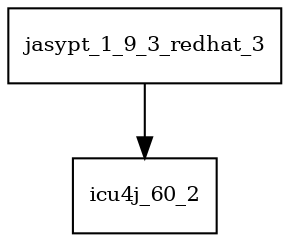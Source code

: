 digraph jasypt_1_9_3_redhat_3_dependencies {
  node [shape = box, fontsize=10.0];
  jasypt_1_9_3_redhat_3 -> icu4j_60_2;
}
